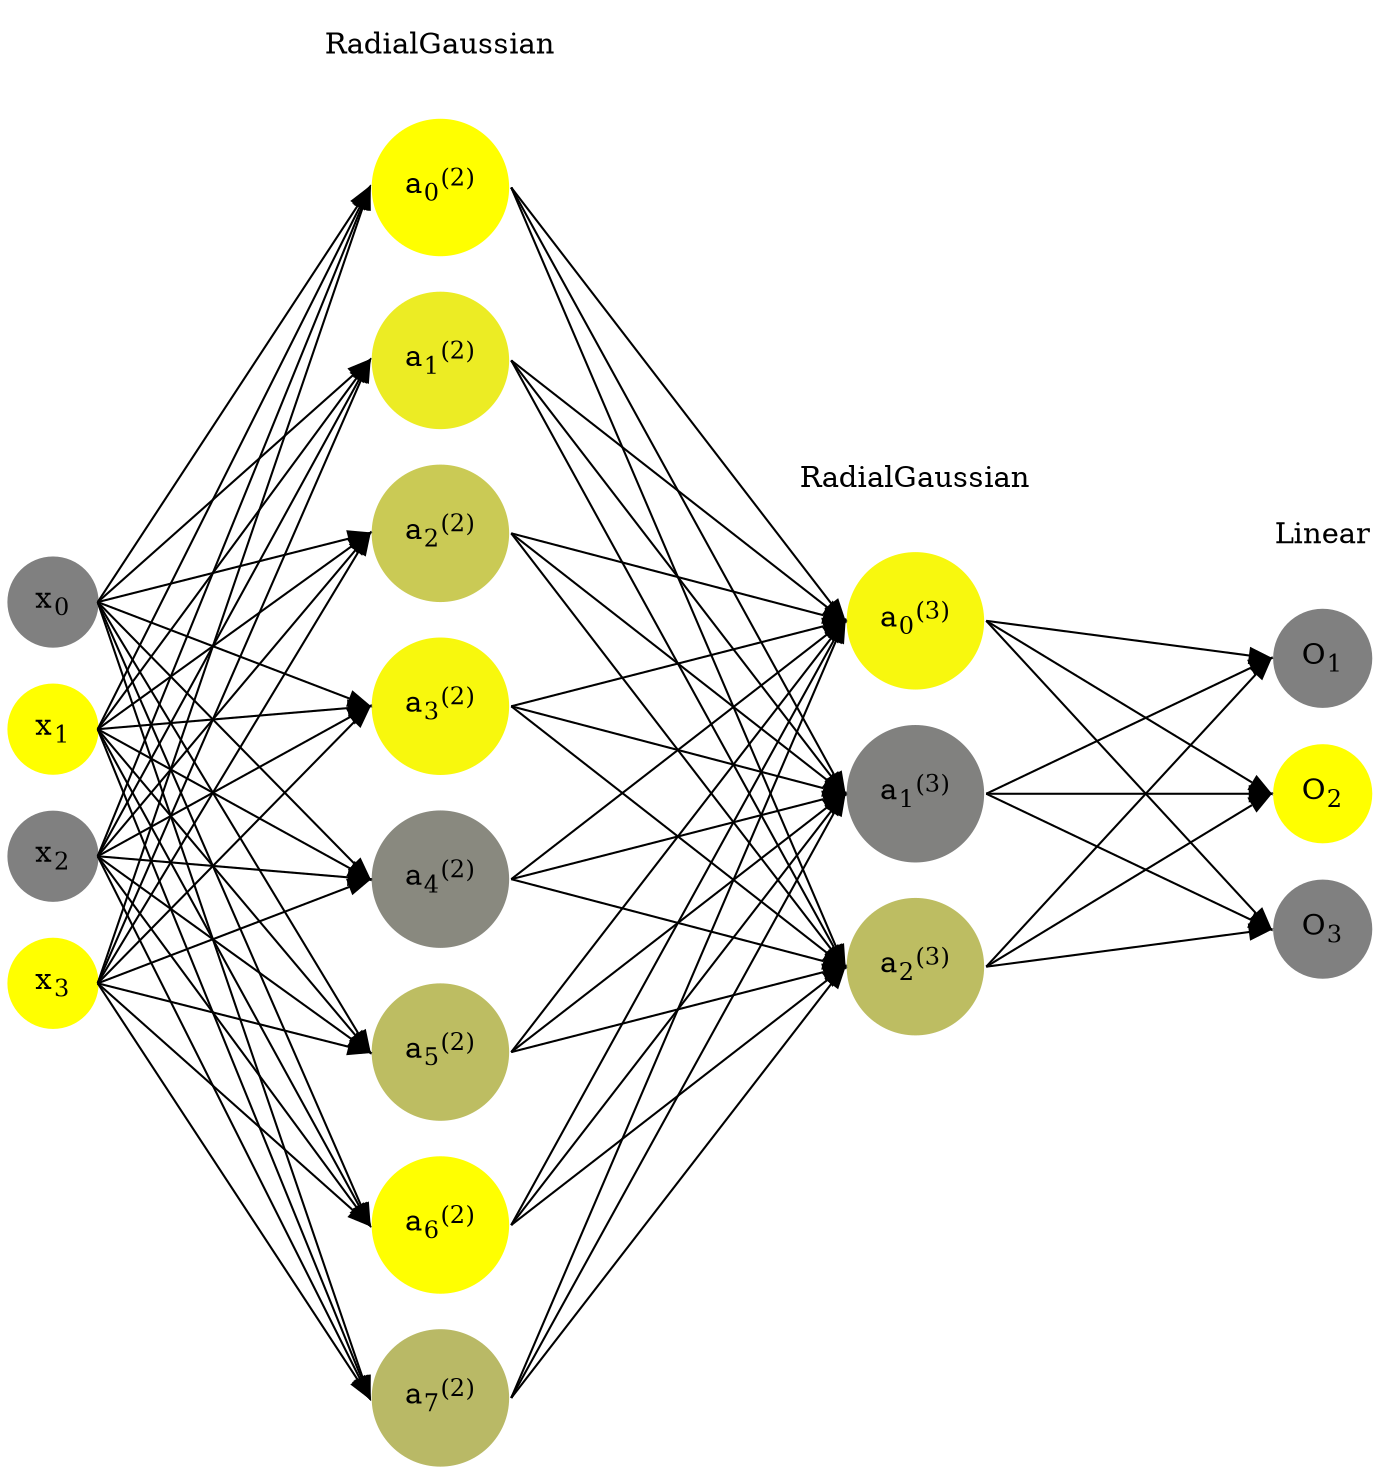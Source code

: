digraph G {
	rankdir = LR;
	splines=false;
	edge[style=invis];
	ranksep= 1.4;
	{
	node [shape=circle, color="0.1667, 0.0, 0.5", style=filled, fillcolor="0.1667, 0.0, 0.5"];
	x0 [label=<x<sub>0</sub>>];
	}
	{
	node [shape=circle, color="0.1667, 1.0, 1.0", style=filled, fillcolor="0.1667, 1.0, 1.0"];
	x1 [label=<x<sub>1</sub>>];
	}
	{
	node [shape=circle, color="0.1667, 0.0, 0.5", style=filled, fillcolor="0.1667, 0.0, 0.5"];
	x2 [label=<x<sub>2</sub>>];
	}
	{
	node [shape=circle, color="0.1667, 1.0, 1.0", style=filled, fillcolor="0.1667, 1.0, 1.0"];
	x3 [label=<x<sub>3</sub>>];
	}
	{
	node [shape=circle, color="0.1667, 0.999771, 0.999886", style=filled, fillcolor="0.1667, 0.999771, 0.999886"];
	a02 [label=<a<sub>0</sub><sup>(2)</sup>>];
	}
	{
	node [shape=circle, color="0.1667, 0.844437, 0.922218", style=filled, fillcolor="0.1667, 0.844437, 0.922218"];
	a12 [label=<a<sub>1</sub><sup>(2)</sup>>];
	}
	{
	node [shape=circle, color="0.1667, 0.578462, 0.789231", style=filled, fillcolor="0.1667, 0.578462, 0.789231"];
	a22 [label=<a<sub>2</sub><sup>(2)</sup>>];
	}
	{
	node [shape=circle, color="0.1667, 0.944330, 0.972165", style=filled, fillcolor="0.1667, 0.944330, 0.972165"];
	a32 [label=<a<sub>3</sub><sup>(2)</sup>>];
	}
	{
	node [shape=circle, color="0.1667, 0.075551, 0.537775", style=filled, fillcolor="0.1667, 0.075551, 0.537775"];
	a42 [label=<a<sub>4</sub><sup>(2)</sup>>];
	}
	{
	node [shape=circle, color="0.1667, 0.481847, 0.740924", style=filled, fillcolor="0.1667, 0.481847, 0.740924"];
	a52 [label=<a<sub>5</sub><sup>(2)</sup>>];
	}
	{
	node [shape=circle, color="0.1667, 0.994421, 0.997211", style=filled, fillcolor="0.1667, 0.994421, 0.997211"];
	a62 [label=<a<sub>6</sub><sup>(2)</sup>>];
	}
	{
	node [shape=circle, color="0.1667, 0.447592, 0.723796", style=filled, fillcolor="0.1667, 0.447592, 0.723796"];
	a72 [label=<a<sub>7</sub><sup>(2)</sup>>];
	}
	{
	node [shape=circle, color="0.1667, 0.942196, 0.971098", style=filled, fillcolor="0.1667, 0.942196, 0.971098"];
	a03 [label=<a<sub>0</sub><sup>(3)</sup>>];
	}
	{
	node [shape=circle, color="0.1667, 0.013884, 0.506942", style=filled, fillcolor="0.1667, 0.013884, 0.506942"];
	a13 [label=<a<sub>1</sub><sup>(3)</sup>>];
	}
	{
	node [shape=circle, color="0.1667, 0.479169, 0.739584", style=filled, fillcolor="0.1667, 0.479169, 0.739584"];
	a23 [label=<a<sub>2</sub><sup>(3)</sup>>];
	}
	{
	node [shape=circle, color="0.1667, 0.0, 0.5", style=filled, fillcolor="0.1667, 0.0, 0.5"];
	O1 [label=<O<sub>1</sub>>];
	}
	{
	node [shape=circle, color="0.1667, 1.0, 1.0", style=filled, fillcolor="0.1667, 1.0, 1.0"];
	O2 [label=<O<sub>2</sub>>];
	}
	{
	node [shape=circle, color="0.1667, 0.0, 0.5", style=filled, fillcolor="0.1667, 0.0, 0.5"];
	O3 [label=<O<sub>3</sub>>];
	}
	{
	rank=same;
	x0->x1->x2->x3;
	}
	{
	rank=same;
	a02->a12->a22->a32->a42->a52->a62->a72;
	}
	{
	rank=same;
	a03->a13->a23;
	}
	{
	rank=same;
	O1->O2->O3;
	}
	l1 [shape=plaintext,label="RadialGaussian"];
	l1->a02;
	{rank=same; l1;a02};
	l2 [shape=plaintext,label="RadialGaussian"];
	l2->a03;
	{rank=same; l2;a03};
	l3 [shape=plaintext,label="Linear"];
	l3->O1;
	{rank=same; l3;O1};
edge[style=solid, tailport=e, headport=w];
	{x0;x1;x2;x3} -> {a02;a12;a22;a32;a42;a52;a62;a72};
	{a02;a12;a22;a32;a42;a52;a62;a72} -> {a03;a13;a23};
	{a03;a13;a23} -> {O1,O2,O3};
}